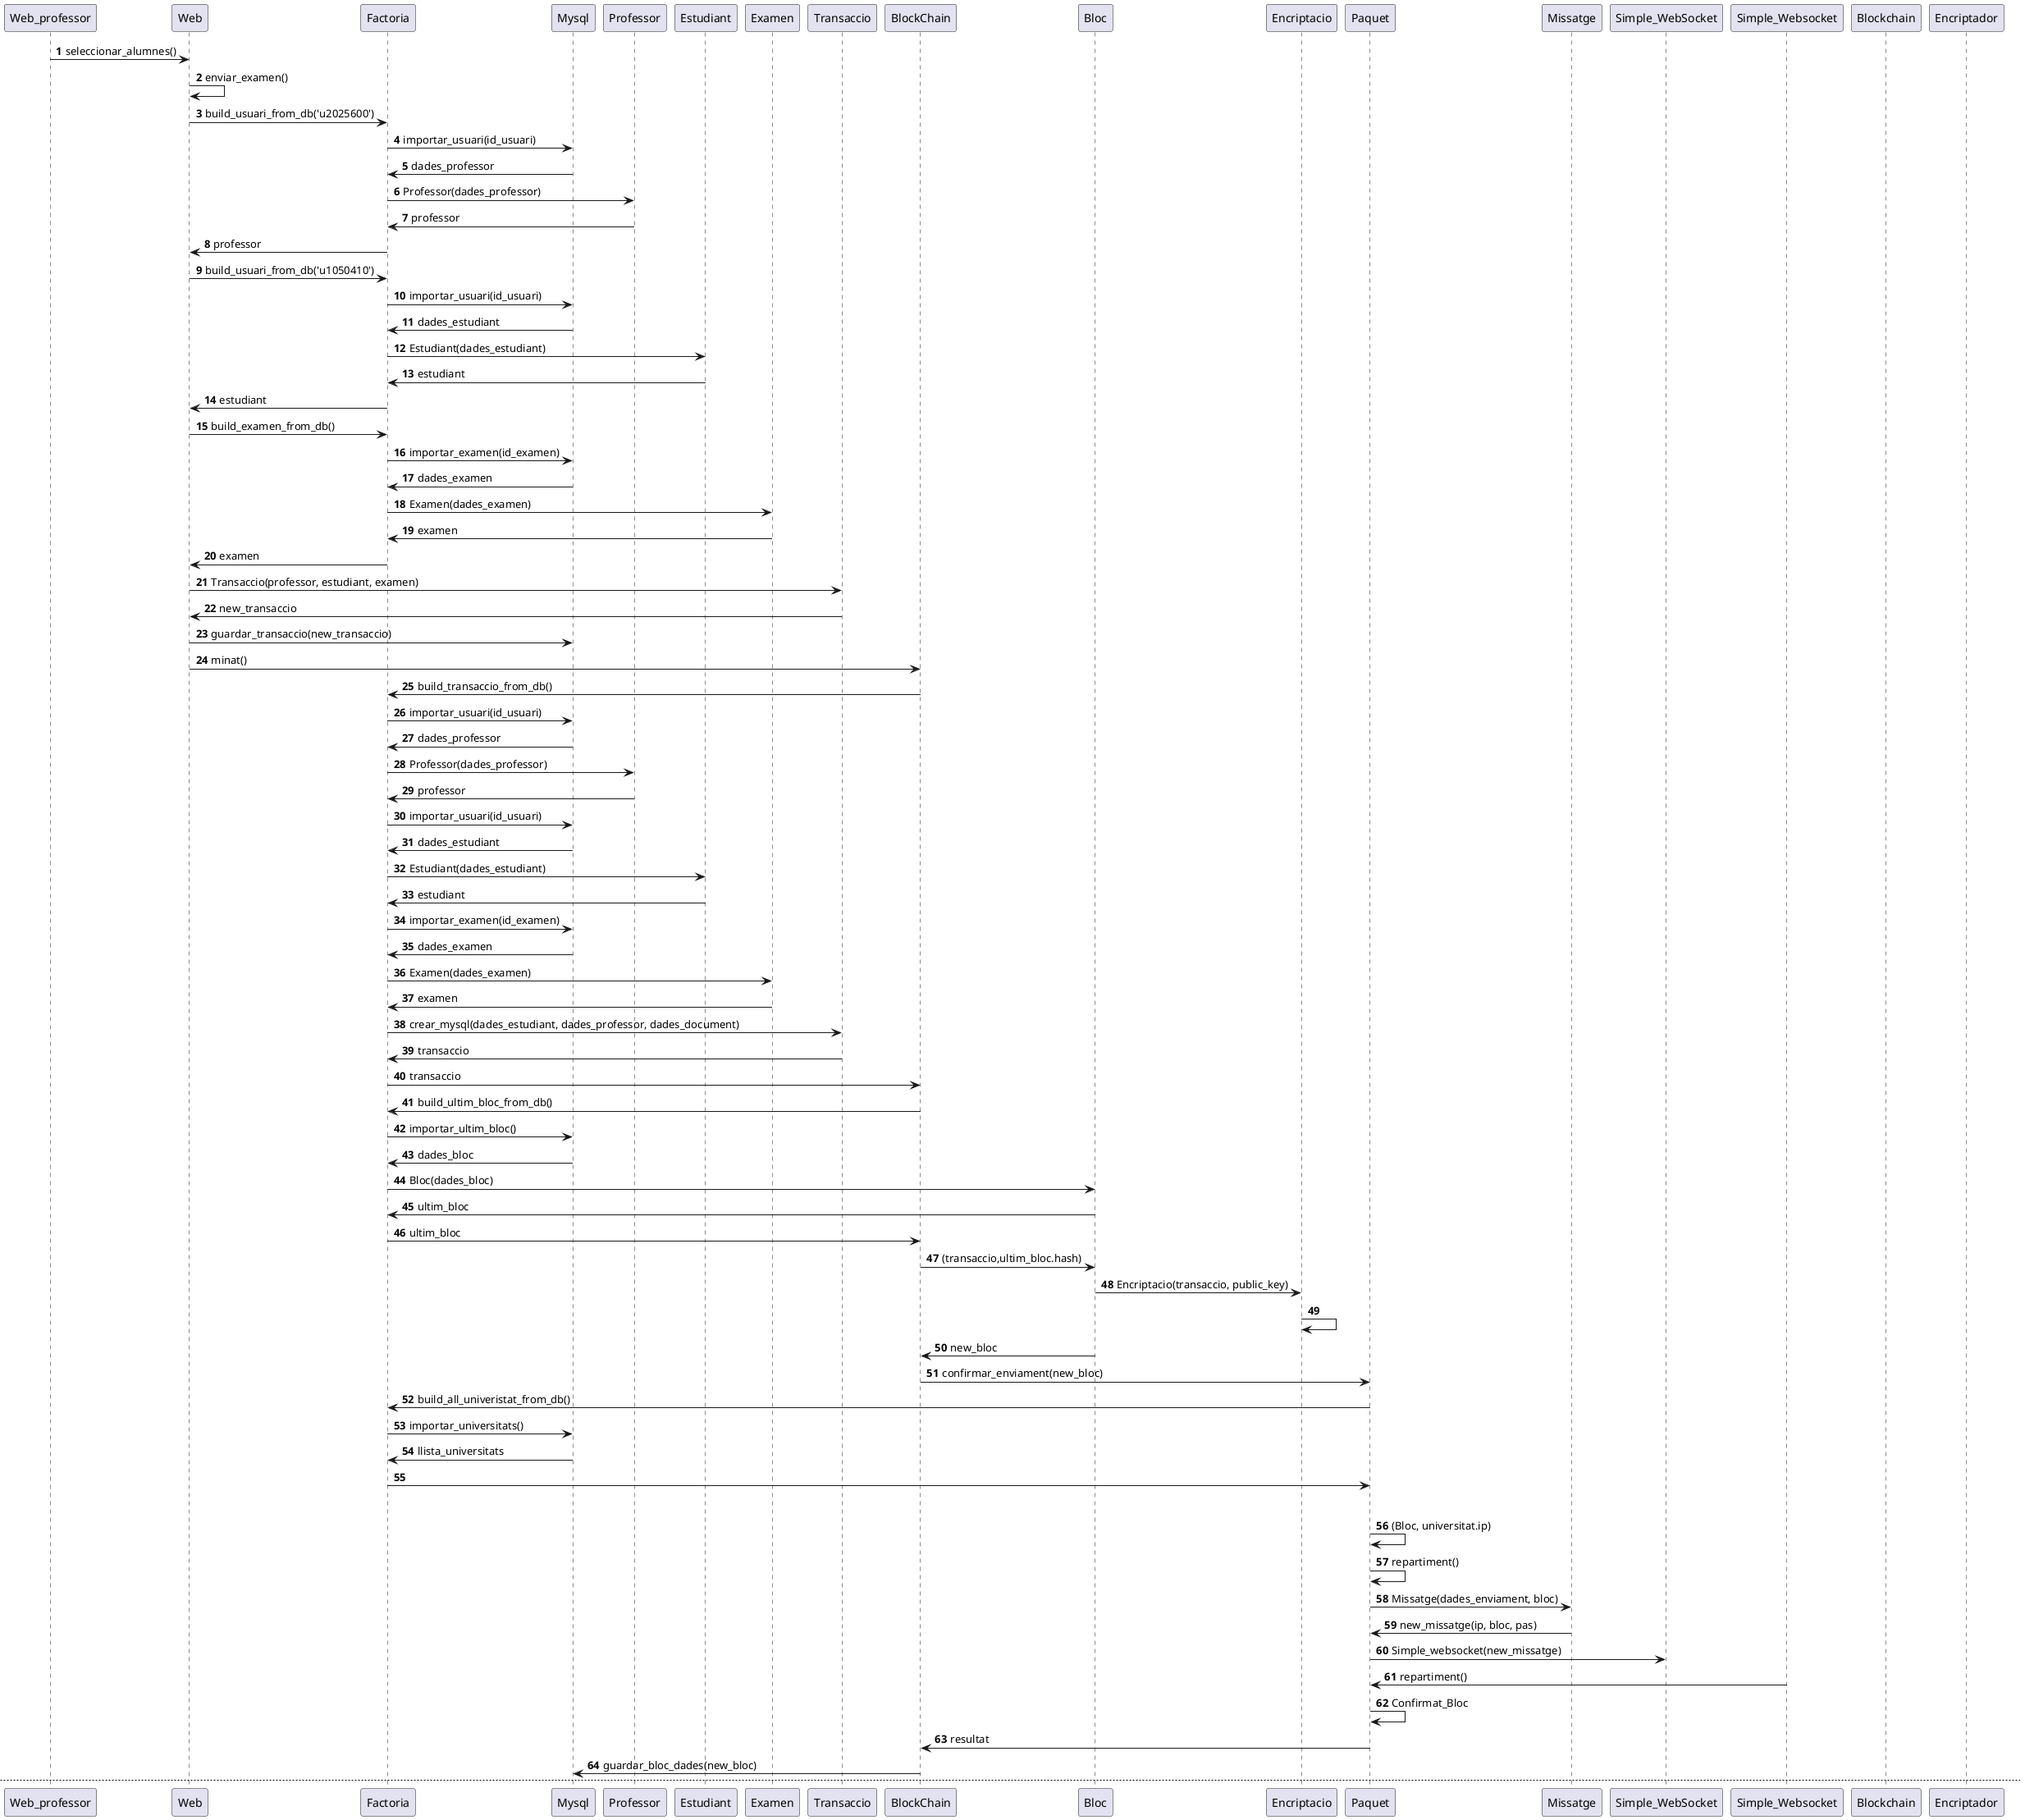 @startuml
'https://plantuml.com/sequence-diagram

autonumber
Web_professor -> Web: seleccionar_alumnes()
Web -> Web: enviar_examen()
Web -> Factoria: build_usuari_from_db('u2025600')
Factoria -> Mysql: importar_usuari(id_usuari)
Mysql -> Factoria: dades_professor
Factoria -> Professor: Professor(dades_professor)
Professor -> Factoria: professor
Factoria -> Web: professor
Web -> Factoria: build_usuari_from_db('u1050410')
Factoria -> Mysql: importar_usuari(id_usuari)
Mysql -> Factoria: dades_estudiant
Factoria -> Estudiant: Estudiant(dades_estudiant)
Estudiant -> Factoria: estudiant
Factoria -> Web: estudiant
Web -> Factoria: build_examen_from_db()
Factoria -> Mysql: importar_examen(id_examen)
Mysql -> Factoria: dades_examen
Factoria -> Examen: Examen(dades_examen)
Examen -> Factoria: examen
Factoria -> Web: examen
Web -> Transaccio: Transaccio(professor, estudiant, examen)
Transaccio -> Web: new_transaccio
Web -> Mysql: guardar_transaccio(new_transaccio)
Web -> BlockChain: minat()
BlockChain -> Factoria: build_transaccio_from_db()
Factoria -> Mysql: importar_usuari(id_usuari)
Mysql -> Factoria: dades_professor
Factoria -> Professor: Professor(dades_professor)
Professor -> Factoria: professor
Factoria -> Mysql: importar_usuari(id_usuari)
Mysql -> Factoria: dades_estudiant
Factoria -> Estudiant: Estudiant(dades_estudiant)
Estudiant -> Factoria: estudiant
Factoria -> Mysql: importar_examen(id_examen)
Mysql -> Factoria: dades_examen
Factoria -> Examen: Examen(dades_examen)
Examen -> Factoria: examen
Factoria -> Transaccio: crear_mysql(dades_estudiant, dades_professor, dades_document)
Transaccio -> Factoria: transaccio
Factoria -> BlockChain: transaccio
BlockChain -> Factoria: build_ultim_bloc_from_db()
Factoria -> Mysql: importar_ultim_bloc()
Mysql -> Factoria: dades_bloc
Factoria -> Bloc: Bloc(dades_bloc)
Bloc -> Factoria: ultim_bloc
Factoria -> BlockChain: ultim_bloc
BlockChain -> Bloc: (transaccio,ultim_bloc.hash)
Bloc -> Encriptacio: Encriptacio(transaccio, public_key)
Encriptacio -> Encriptacio:
Bloc -> BlockChain: new_bloc
BlockChain -> Paquet: confirmar_enviament(new_bloc)
Paquet -> Factoria: build_all_univeristat_from_db()
Factoria -> Mysql: importar_universitats()
Mysql -> Factoria: llista_universitats
Factoria -> Paquet
loop llista_universitats
Paquet -> Paquet: (Bloc, universitat.ip)
Paquet -> Paquet: repartiment()
Paquet -> Missatge: Missatge(dades_enviament, bloc)
Missatge -> Paquet: new_missatge(ip, bloc, pas)
Paquet -> Simple_WebSocket: Simple_websocket(new_missatge)
Simple_Websocket -> Paquet: repartiment()
Paquet -> Paquet: Confirmat_Bloc
Paquet -> BlockChain: resultat
BlockChain -> Mysql: guardar_bloc_dades(new_bloc)


newpage En un altre universitat

Simple_Websocket -> Simple_Websocket: receive()
Simple_Websocket -> Web: data
Web -> Paquet: crear_json(dada)
Paquet -> Web: new_paquet
Paquet -> Paquet: repartiment()
Paquet -> Blockchain: afegir_bloc_extern(bloc,ip)
Blockchain -> Bloc: verificar_bloc()
Bloc -> Encriptador: verificar_sign()
Encriptador -> Bloc: True
Bloc -> Blockchain: True
Blockchain -> Mysql: guardar_bloc(bloc)
Blockchain -> Web: Missatge Confirmació

@enduml
